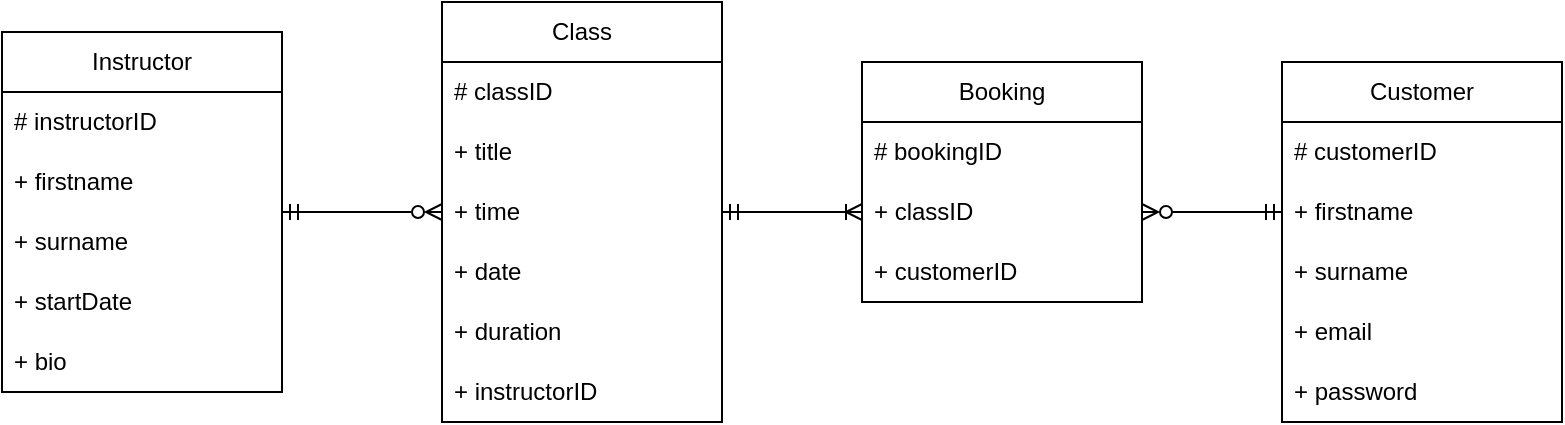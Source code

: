 <mxfile version="24.1.0" type="device">
  <diagram name="Page-1" id="ChtQXrZBKVj1ctRxsALx">
    <mxGraphModel dx="1050" dy="530" grid="1" gridSize="10" guides="1" tooltips="1" connect="1" arrows="1" fold="1" page="1" pageScale="1" pageWidth="1169" pageHeight="827" math="0" shadow="0">
      <root>
        <mxCell id="0" />
        <mxCell id="1" parent="0" />
        <mxCell id="lrlsxOPJOpj_FdTxDAdw-18" value="" style="edgeStyle=orthogonalEdgeStyle;rounded=0;orthogonalLoop=1;jettySize=auto;html=1;entryX=0;entryY=0.5;entryDx=0;entryDy=0;endArrow=ERzeroToMany;endFill=0;startArrow=ERmandOne;startFill=0;" parent="1" source="lrlsxOPJOpj_FdTxDAdw-5" target="lrlsxOPJOpj_FdTxDAdw-14" edge="1">
          <mxGeometry relative="1" as="geometry" />
        </mxCell>
        <mxCell id="lrlsxOPJOpj_FdTxDAdw-5" value="Instructor" style="swimlane;fontStyle=0;childLayout=stackLayout;horizontal=1;startSize=30;horizontalStack=0;resizeParent=1;resizeParentMax=0;resizeLast=0;collapsible=1;marginBottom=0;whiteSpace=wrap;html=1;" parent="1" vertex="1">
          <mxGeometry x="70" y="120" width="140" height="180" as="geometry" />
        </mxCell>
        <mxCell id="lrlsxOPJOpj_FdTxDAdw-6" value="# instructorID" style="text;strokeColor=none;fillColor=none;align=left;verticalAlign=middle;spacingLeft=4;spacingRight=4;overflow=hidden;points=[[0,0.5],[1,0.5]];portConstraint=eastwest;rotatable=0;whiteSpace=wrap;html=1;" parent="lrlsxOPJOpj_FdTxDAdw-5" vertex="1">
          <mxGeometry y="30" width="140" height="30" as="geometry" />
        </mxCell>
        <mxCell id="lrlsxOPJOpj_FdTxDAdw-7" value="+ firstname" style="text;strokeColor=none;fillColor=none;align=left;verticalAlign=middle;spacingLeft=4;spacingRight=4;overflow=hidden;points=[[0,0.5],[1,0.5]];portConstraint=eastwest;rotatable=0;whiteSpace=wrap;html=1;" parent="lrlsxOPJOpj_FdTxDAdw-5" vertex="1">
          <mxGeometry y="60" width="140" height="30" as="geometry" />
        </mxCell>
        <mxCell id="lrlsxOPJOpj_FdTxDAdw-8" value="+ surname" style="text;strokeColor=none;fillColor=none;align=left;verticalAlign=middle;spacingLeft=4;spacingRight=4;overflow=hidden;points=[[0,0.5],[1,0.5]];portConstraint=eastwest;rotatable=0;whiteSpace=wrap;html=1;" parent="lrlsxOPJOpj_FdTxDAdw-5" vertex="1">
          <mxGeometry y="90" width="140" height="30" as="geometry" />
        </mxCell>
        <mxCell id="lrlsxOPJOpj_FdTxDAdw-9" value="+ startDate" style="text;strokeColor=none;fillColor=none;align=left;verticalAlign=middle;spacingLeft=4;spacingRight=4;overflow=hidden;points=[[0,0.5],[1,0.5]];portConstraint=eastwest;rotatable=0;whiteSpace=wrap;html=1;" parent="lrlsxOPJOpj_FdTxDAdw-5" vertex="1">
          <mxGeometry y="120" width="140" height="30" as="geometry" />
        </mxCell>
        <mxCell id="lrlsxOPJOpj_FdTxDAdw-10" value="+ bio" style="text;strokeColor=none;fillColor=none;align=left;verticalAlign=middle;spacingLeft=4;spacingRight=4;overflow=hidden;points=[[0,0.5],[1,0.5]];portConstraint=eastwest;rotatable=0;whiteSpace=wrap;html=1;" parent="lrlsxOPJOpj_FdTxDAdw-5" vertex="1">
          <mxGeometry y="150" width="140" height="30" as="geometry" />
        </mxCell>
        <mxCell id="lrlsxOPJOpj_FdTxDAdw-30" style="edgeStyle=orthogonalEdgeStyle;rounded=0;orthogonalLoop=1;jettySize=auto;html=1;entryX=0;entryY=0.5;entryDx=0;entryDy=0;endArrow=ERoneToMany;endFill=0;startArrow=ERmandOne;startFill=0;" parent="1" source="lrlsxOPJOpj_FdTxDAdw-11" target="lrlsxOPJOpj_FdTxDAdw-21" edge="1">
          <mxGeometry relative="1" as="geometry" />
        </mxCell>
        <mxCell id="lrlsxOPJOpj_FdTxDAdw-11" value="Class" style="swimlane;fontStyle=0;childLayout=stackLayout;horizontal=1;startSize=30;horizontalStack=0;resizeParent=1;resizeParentMax=0;resizeLast=0;collapsible=1;marginBottom=0;whiteSpace=wrap;html=1;" parent="1" vertex="1">
          <mxGeometry x="290" y="105" width="140" height="210" as="geometry" />
        </mxCell>
        <mxCell id="lrlsxOPJOpj_FdTxDAdw-12" value="# classID" style="text;strokeColor=none;fillColor=none;align=left;verticalAlign=middle;spacingLeft=4;spacingRight=4;overflow=hidden;points=[[0,0.5],[1,0.5]];portConstraint=eastwest;rotatable=0;whiteSpace=wrap;html=1;" parent="lrlsxOPJOpj_FdTxDAdw-11" vertex="1">
          <mxGeometry y="30" width="140" height="30" as="geometry" />
        </mxCell>
        <mxCell id="lrlsxOPJOpj_FdTxDAdw-13" value="+ title" style="text;strokeColor=none;fillColor=none;align=left;verticalAlign=middle;spacingLeft=4;spacingRight=4;overflow=hidden;points=[[0,0.5],[1,0.5]];portConstraint=eastwest;rotatable=0;whiteSpace=wrap;html=1;" parent="lrlsxOPJOpj_FdTxDAdw-11" vertex="1">
          <mxGeometry y="60" width="140" height="30" as="geometry" />
        </mxCell>
        <mxCell id="lrlsxOPJOpj_FdTxDAdw-14" value="+ time" style="text;strokeColor=none;fillColor=none;align=left;verticalAlign=middle;spacingLeft=4;spacingRight=4;overflow=hidden;points=[[0,0.5],[1,0.5]];portConstraint=eastwest;rotatable=0;whiteSpace=wrap;html=1;" parent="lrlsxOPJOpj_FdTxDAdw-11" vertex="1">
          <mxGeometry y="90" width="140" height="30" as="geometry" />
        </mxCell>
        <mxCell id="lrlsxOPJOpj_FdTxDAdw-15" value="+ date" style="text;strokeColor=none;fillColor=none;align=left;verticalAlign=middle;spacingLeft=4;spacingRight=4;overflow=hidden;points=[[0,0.5],[1,0.5]];portConstraint=eastwest;rotatable=0;whiteSpace=wrap;html=1;" parent="lrlsxOPJOpj_FdTxDAdw-11" vertex="1">
          <mxGeometry y="120" width="140" height="30" as="geometry" />
        </mxCell>
        <mxCell id="lrlsxOPJOpj_FdTxDAdw-16" value="+ duration" style="text;strokeColor=none;fillColor=none;align=left;verticalAlign=middle;spacingLeft=4;spacingRight=4;overflow=hidden;points=[[0,0.5],[1,0.5]];portConstraint=eastwest;rotatable=0;whiteSpace=wrap;html=1;" parent="lrlsxOPJOpj_FdTxDAdw-11" vertex="1">
          <mxGeometry y="150" width="140" height="30" as="geometry" />
        </mxCell>
        <mxCell id="lrlsxOPJOpj_FdTxDAdw-17" value="+ instructorID" style="text;strokeColor=none;fillColor=none;align=left;verticalAlign=middle;spacingLeft=4;spacingRight=4;overflow=hidden;points=[[0,0.5],[1,0.5]];portConstraint=eastwest;rotatable=0;whiteSpace=wrap;html=1;" parent="lrlsxOPJOpj_FdTxDAdw-11" vertex="1">
          <mxGeometry y="180" width="140" height="30" as="geometry" />
        </mxCell>
        <mxCell id="lrlsxOPJOpj_FdTxDAdw-19" value="Booking" style="swimlane;fontStyle=0;childLayout=stackLayout;horizontal=1;startSize=30;horizontalStack=0;resizeParent=1;resizeParentMax=0;resizeLast=0;collapsible=1;marginBottom=0;whiteSpace=wrap;html=1;" parent="1" vertex="1">
          <mxGeometry x="500" y="135" width="140" height="120" as="geometry" />
        </mxCell>
        <mxCell id="lrlsxOPJOpj_FdTxDAdw-20" value="# bookingID" style="text;strokeColor=none;fillColor=none;align=left;verticalAlign=middle;spacingLeft=4;spacingRight=4;overflow=hidden;points=[[0,0.5],[1,0.5]];portConstraint=eastwest;rotatable=0;whiteSpace=wrap;html=1;" parent="lrlsxOPJOpj_FdTxDAdw-19" vertex="1">
          <mxGeometry y="30" width="140" height="30" as="geometry" />
        </mxCell>
        <mxCell id="lrlsxOPJOpj_FdTxDAdw-21" value="+ classID" style="text;strokeColor=none;fillColor=none;align=left;verticalAlign=middle;spacingLeft=4;spacingRight=4;overflow=hidden;points=[[0,0.5],[1,0.5]];portConstraint=eastwest;rotatable=0;whiteSpace=wrap;html=1;" parent="lrlsxOPJOpj_FdTxDAdw-19" vertex="1">
          <mxGeometry y="60" width="140" height="30" as="geometry" />
        </mxCell>
        <mxCell id="lrlsxOPJOpj_FdTxDAdw-22" value="+ customerID" style="text;strokeColor=none;fillColor=none;align=left;verticalAlign=middle;spacingLeft=4;spacingRight=4;overflow=hidden;points=[[0,0.5],[1,0.5]];portConstraint=eastwest;rotatable=0;whiteSpace=wrap;html=1;" parent="lrlsxOPJOpj_FdTxDAdw-19" vertex="1">
          <mxGeometry y="90" width="140" height="30" as="geometry" />
        </mxCell>
        <mxCell id="lrlsxOPJOpj_FdTxDAdw-26" value="Customer" style="swimlane;fontStyle=0;childLayout=stackLayout;horizontal=1;startSize=30;horizontalStack=0;resizeParent=1;resizeParentMax=0;resizeLast=0;collapsible=1;marginBottom=0;whiteSpace=wrap;html=1;" parent="1" vertex="1">
          <mxGeometry x="710" y="135" width="140" height="180" as="geometry" />
        </mxCell>
        <mxCell id="lrlsxOPJOpj_FdTxDAdw-27" value="# customerID" style="text;strokeColor=none;fillColor=none;align=left;verticalAlign=middle;spacingLeft=4;spacingRight=4;overflow=hidden;points=[[0,0.5],[1,0.5]];portConstraint=eastwest;rotatable=0;whiteSpace=wrap;html=1;" parent="lrlsxOPJOpj_FdTxDAdw-26" vertex="1">
          <mxGeometry y="30" width="140" height="30" as="geometry" />
        </mxCell>
        <mxCell id="lrlsxOPJOpj_FdTxDAdw-28" value="+ firstname" style="text;strokeColor=none;fillColor=none;align=left;verticalAlign=middle;spacingLeft=4;spacingRight=4;overflow=hidden;points=[[0,0.5],[1,0.5]];portConstraint=eastwest;rotatable=0;whiteSpace=wrap;html=1;" parent="lrlsxOPJOpj_FdTxDAdw-26" vertex="1">
          <mxGeometry y="60" width="140" height="30" as="geometry" />
        </mxCell>
        <mxCell id="lrlsxOPJOpj_FdTxDAdw-29" value="+ surname" style="text;strokeColor=none;fillColor=none;align=left;verticalAlign=middle;spacingLeft=4;spacingRight=4;overflow=hidden;points=[[0,0.5],[1,0.5]];portConstraint=eastwest;rotatable=0;whiteSpace=wrap;html=1;" parent="lrlsxOPJOpj_FdTxDAdw-26" vertex="1">
          <mxGeometry y="90" width="140" height="30" as="geometry" />
        </mxCell>
        <mxCell id="lrlsxOPJOpj_FdTxDAdw-32" value="+ email" style="text;strokeColor=none;fillColor=none;align=left;verticalAlign=middle;spacingLeft=4;spacingRight=4;overflow=hidden;points=[[0,0.5],[1,0.5]];portConstraint=eastwest;rotatable=0;whiteSpace=wrap;html=1;" parent="lrlsxOPJOpj_FdTxDAdw-26" vertex="1">
          <mxGeometry y="120" width="140" height="30" as="geometry" />
        </mxCell>
        <mxCell id="lrlsxOPJOpj_FdTxDAdw-33" value="+ password" style="text;strokeColor=none;fillColor=none;align=left;verticalAlign=middle;spacingLeft=4;spacingRight=4;overflow=hidden;points=[[0,0.5],[1,0.5]];portConstraint=eastwest;rotatable=0;whiteSpace=wrap;html=1;" parent="lrlsxOPJOpj_FdTxDAdw-26" vertex="1">
          <mxGeometry y="150" width="140" height="30" as="geometry" />
        </mxCell>
        <mxCell id="lrlsxOPJOpj_FdTxDAdw-31" style="edgeStyle=orthogonalEdgeStyle;rounded=0;orthogonalLoop=1;jettySize=auto;html=1;entryX=0;entryY=0.5;entryDx=0;entryDy=0;endArrow=ERmandOne;endFill=0;startArrow=ERzeroToMany;startFill=0;" parent="1" source="lrlsxOPJOpj_FdTxDAdw-21" target="lrlsxOPJOpj_FdTxDAdw-28" edge="1">
          <mxGeometry relative="1" as="geometry" />
        </mxCell>
      </root>
    </mxGraphModel>
  </diagram>
</mxfile>
